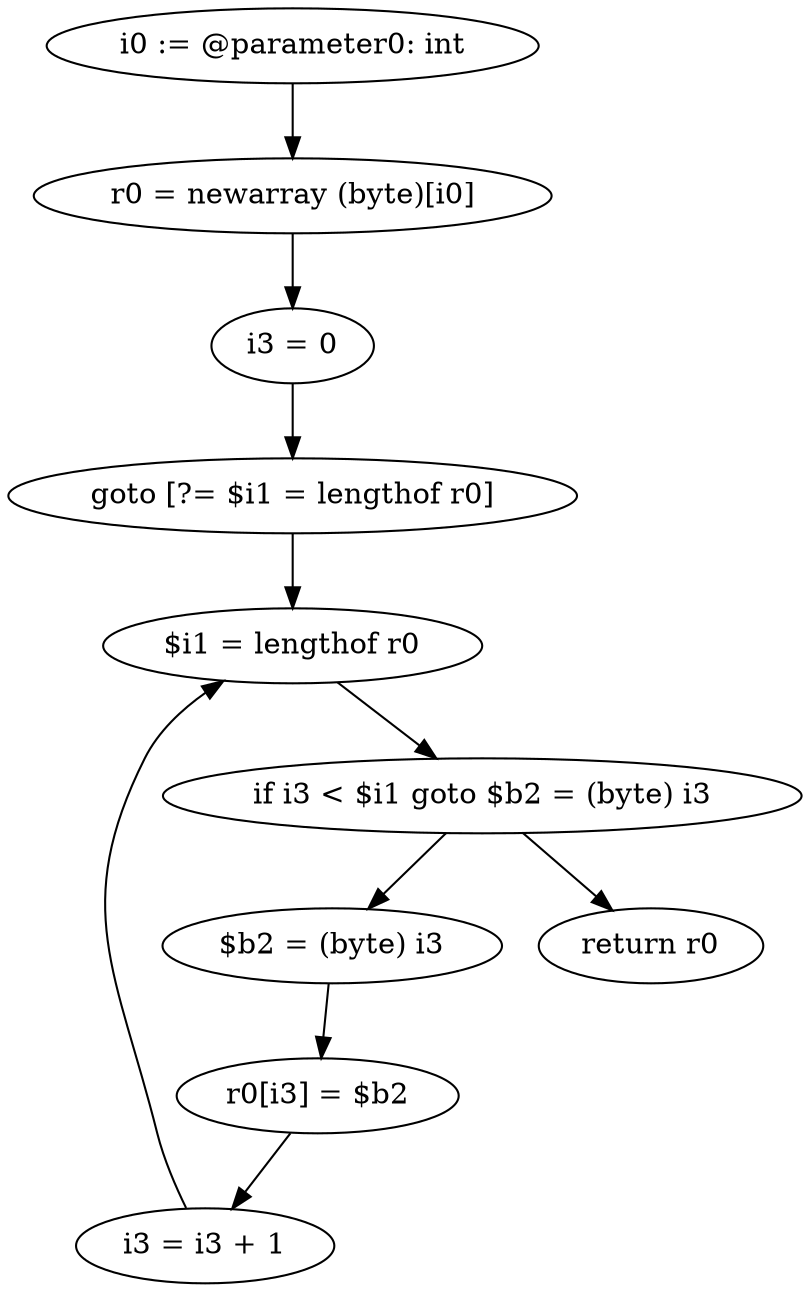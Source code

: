 digraph "unitGraph" {
    "i0 := @parameter0: int"
    "r0 = newarray (byte)[i0]"
    "i3 = 0"
    "goto [?= $i1 = lengthof r0]"
    "$b2 = (byte) i3"
    "r0[i3] = $b2"
    "i3 = i3 + 1"
    "$i1 = lengthof r0"
    "if i3 < $i1 goto $b2 = (byte) i3"
    "return r0"
    "i0 := @parameter0: int"->"r0 = newarray (byte)[i0]";
    "r0 = newarray (byte)[i0]"->"i3 = 0";
    "i3 = 0"->"goto [?= $i1 = lengthof r0]";
    "goto [?= $i1 = lengthof r0]"->"$i1 = lengthof r0";
    "$b2 = (byte) i3"->"r0[i3] = $b2";
    "r0[i3] = $b2"->"i3 = i3 + 1";
    "i3 = i3 + 1"->"$i1 = lengthof r0";
    "$i1 = lengthof r0"->"if i3 < $i1 goto $b2 = (byte) i3";
    "if i3 < $i1 goto $b2 = (byte) i3"->"return r0";
    "if i3 < $i1 goto $b2 = (byte) i3"->"$b2 = (byte) i3";
}
